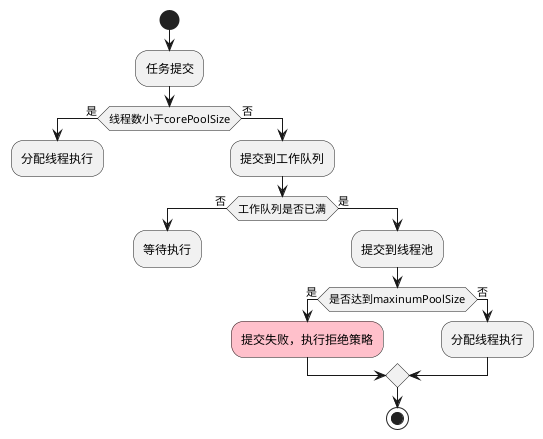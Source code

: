 @startuml

start
:任务提交;
if (线程数小于corePoolSize) then (是)
  :分配线程执行;
  kill;
else (否)
  :提交到工作队列;
  if (工作队列是否已满) then (否)
    :等待执行;
    kill;
  else (是)
    :提交到线程池;
    if (是否达到maxinumPoolSize) then (是)
       #pink:提交失败，执行拒绝策略;
    else (否)
       :分配线程执行;
    endif
stop

@enduml
